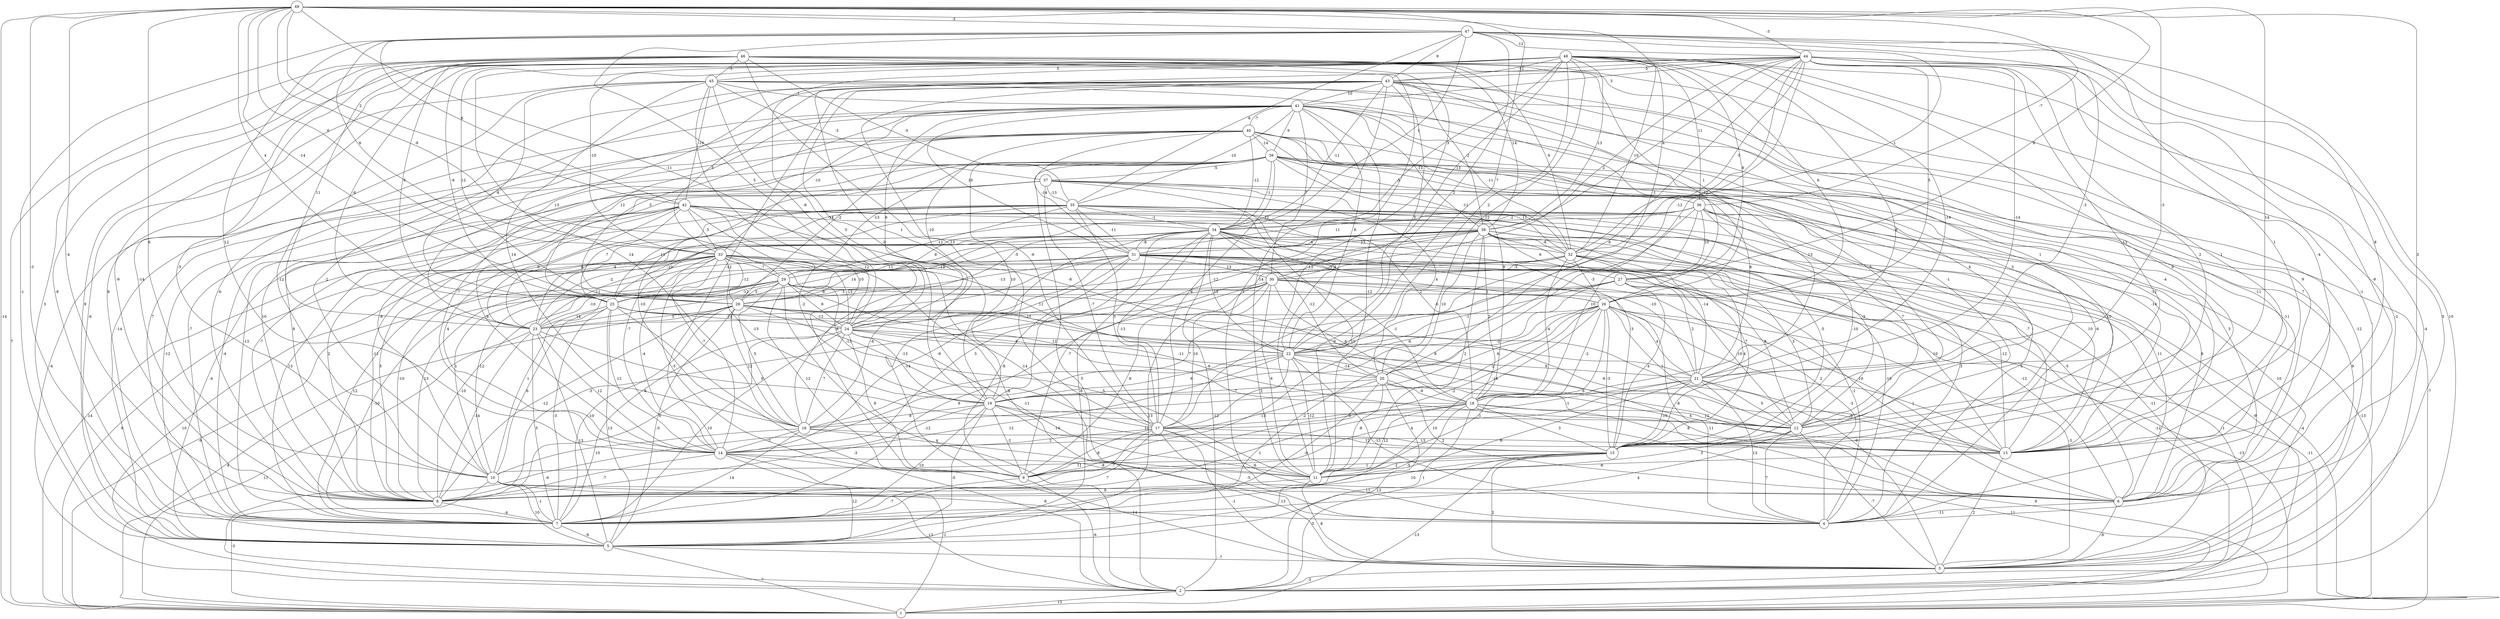 graph { 
	 fontname="Helvetica,Arial,sans-serif" 
	 node [shape = circle]; 
	 49 -- 1 [label = "-14"];
	 49 -- 6 [label = "3"];
	 49 -- 7 [label = "-3"];
	 49 -- 8 [label = "-4"];
	 49 -- 10 [label = "6"];
	 49 -- 12 [label = "14"];
	 49 -- 18 [label = "-3"];
	 49 -- 20 [label = "-1"];
	 49 -- 22 [label = "7"];
	 49 -- 24 [label = "-11"];
	 49 -- 25 [label = "4"];
	 49 -- 27 [label = "9"];
	 49 -- 28 [label = "-14"];
	 49 -- 29 [label = "-9"];
	 49 -- 33 [label = "6"];
	 49 -- 36 [label = "-7"];
	 49 -- 42 [label = "2"];
	 49 -- 44 [label = "-3"];
	 49 -- 47 [label = "-3"];
	 48 -- 2 [label = "-4"];
	 48 -- 3 [label = "-2"];
	 48 -- 4 [label = "-11"];
	 48 -- 5 [label = "9"];
	 48 -- 7 [label = "8"];
	 48 -- 8 [label = "-14"];
	 48 -- 14 [label = "14"];
	 48 -- 18 [label = "8"];
	 48 -- 19 [label = "5"];
	 48 -- 20 [label = "12"];
	 48 -- 21 [label = "-14"];
	 48 -- 22 [label = "2"];
	 48 -- 23 [label = "-9"];
	 48 -- 25 [label = "-6"];
	 48 -- 26 [label = "6"];
	 48 -- 27 [label = "8"];
	 48 -- 30 [label = "13"];
	 48 -- 32 [label = "10"];
	 48 -- 34 [label = "3"];
	 48 -- 36 [label = "11"];
	 48 -- 38 [label = "13"];
	 48 -- 43 [label = "-12"];
	 48 -- 45 [label = "5"];
	 47 -- 2 [label = "10"];
	 47 -- 5 [label = "-1"];
	 47 -- 13 [label = "8"];
	 47 -- 14 [label = "12"];
	 47 -- 15 [label = "1"];
	 47 -- 21 [label = "-3"];
	 47 -- 22 [label = "2"];
	 47 -- 24 [label = "5"];
	 47 -- 32 [label = "-1"];
	 47 -- 33 [label = "6"];
	 47 -- 34 [label = "1"];
	 47 -- 35 [label = "6"];
	 47 -- 42 [label = "6"];
	 47 -- 43 [label = "9"];
	 47 -- 44 [label = "-12"];
	 46 -- 1 [label = "7"];
	 46 -- 4 [label = "1"];
	 46 -- 5 [label = "3"];
	 46 -- 6 [label = "9"];
	 46 -- 7 [label = "-8"];
	 46 -- 8 [label = "-9"];
	 46 -- 10 [label = "-5"];
	 46 -- 11 [label = "-13"];
	 46 -- 13 [label = "1"];
	 46 -- 17 [label = "13"];
	 46 -- 23 [label = "11"];
	 46 -- 25 [label = "8"];
	 46 -- 26 [label = "1"];
	 46 -- 32 [label = "6"];
	 46 -- 35 [label = "-5"];
	 46 -- 38 [label = "14"];
	 46 -- 45 [label = "-3"];
	 45 -- 5 [label = "-6"];
	 45 -- 6 [label = "7"];
	 45 -- 9 [label = "10"];
	 45 -- 10 [label = "-12"];
	 45 -- 13 [label = "9"];
	 45 -- 15 [label = "3"];
	 45 -- 16 [label = "14"];
	 45 -- 24 [label = "-6"];
	 45 -- 25 [label = "-4"];
	 45 -- 37 [label = "-3"];
	 45 -- 41 [label = "-1"];
	 45 -- 42 [label = "-10"];
	 44 -- 3 [label = "5"];
	 44 -- 4 [label = "-1"];
	 44 -- 6 [label = "-9"];
	 44 -- 12 [label = "13"];
	 44 -- 13 [label = "-4"];
	 44 -- 15 [label = "2"];
	 44 -- 17 [label = "6"];
	 44 -- 19 [label = "1"];
	 44 -- 20 [label = "1"];
	 44 -- 21 [label = "-14"];
	 44 -- 22 [label = "-12"];
	 44 -- 26 [label = "5"];
	 44 -- 28 [label = "12"];
	 44 -- 30 [label = "2"];
	 44 -- 32 [label = "-5"];
	 44 -- 33 [label = "-10"];
	 44 -- 38 [label = "-4"];
	 44 -- 41 [label = "3"];
	 44 -- 43 [label = "-5"];
	 43 -- 3 [label = "-12"];
	 43 -- 8 [label = "-6"];
	 43 -- 10 [label = "-2"];
	 43 -- 11 [label = "-14"];
	 43 -- 12 [label = "1"];
	 43 -- 14 [label = "-12"];
	 43 -- 15 [label = "3"];
	 43 -- 17 [label = "-6"];
	 43 -- 19 [label = "-9"];
	 43 -- 22 [label = "3"];
	 43 -- 23 [label = "13"];
	 43 -- 26 [label = "-12"];
	 43 -- 33 [label = "5"];
	 43 -- 34 [label = "-11"];
	 43 -- 38 [label = "-2"];
	 43 -- 41 [label = "10"];
	 42 -- 5 [label = "-4"];
	 42 -- 7 [label = "13"];
	 42 -- 8 [label = "2"];
	 42 -- 12 [label = "-3"];
	 42 -- 13 [label = "-7"];
	 42 -- 14 [label = "4"];
	 42 -- 15 [label = "-3"];
	 42 -- 19 [label = "-2"];
	 42 -- 22 [label = "-8"];
	 42 -- 23 [label = "-8"];
	 42 -- 24 [label = "-12"];
	 42 -- 25 [label = "7"];
	 42 -- 33 [label = "3"];
	 42 -- 34 [label = "-14"];
	 42 -- 38 [label = "12"];
	 41 -- 5 [label = "-14"];
	 41 -- 7 [label = "7"];
	 41 -- 11 [label = "-12"];
	 41 -- 12 [label = "4"];
	 41 -- 13 [label = "-4"];
	 41 -- 15 [label = "-1"];
	 41 -- 22 [label = "8"];
	 41 -- 24 [label = "6"];
	 41 -- 25 [label = "12"];
	 41 -- 28 [label = "3"];
	 41 -- 30 [label = "7"];
	 41 -- 31 [label = "10"];
	 41 -- 32 [label = "-11"];
	 41 -- 33 [label = "-10"];
	 41 -- 35 [label = "-10"];
	 41 -- 38 [label = "-13"];
	 41 -- 39 [label = "9"];
	 41 -- 40 [label = "-7"];
	 40 -- 2 [label = "-4"];
	 40 -- 4 [label = "-6"];
	 40 -- 6 [label = "-11"];
	 40 -- 7 [label = "-7"];
	 40 -- 8 [label = "10"];
	 40 -- 13 [label = "-12"];
	 40 -- 14 [label = "-7"];
	 40 -- 18 [label = "9"];
	 40 -- 21 [label = "13"];
	 40 -- 24 [label = "-10"];
	 40 -- 28 [label = "-2"];
	 40 -- 31 [label = "-14"];
	 40 -- 34 [label = "-12"];
	 40 -- 39 [label = "-14"];
	 39 -- 1 [label = "-7"];
	 39 -- 2 [label = "5"];
	 39 -- 3 [label = "9"];
	 39 -- 5 [label = "-12"];
	 39 -- 6 [label = "3"];
	 39 -- 7 [label = "-13"];
	 39 -- 8 [label = "8"];
	 39 -- 10 [label = "-8"];
	 39 -- 13 [label = "-14"];
	 39 -- 17 [label = "6"];
	 39 -- 19 [label = "10"];
	 39 -- 21 [label = "6"];
	 39 -- 29 [label = "-13"];
	 39 -- 32 [label = "-11"];
	 39 -- 34 [label = "-1"];
	 39 -- 36 [label = "-3"];
	 39 -- 37 [label = "-5"];
	 38 -- 1 [label = "-4"];
	 38 -- 2 [label = "-9"];
	 38 -- 4 [label = "-10"];
	 38 -- 6 [label = "-5"];
	 38 -- 8 [label = "5"];
	 38 -- 9 [label = "-7"];
	 38 -- 11 [label = "2"];
	 38 -- 18 [label = "2"];
	 38 -- 20 [label = "10"];
	 38 -- 21 [label = "-14"];
	 38 -- 23 [label = "-2"];
	 38 -- 24 [label = "-12"];
	 38 -- 25 [label = "11"];
	 38 -- 27 [label = "6"];
	 38 -- 29 [label = "-5"];
	 38 -- 31 [label = "13"];
	 38 -- 32 [label = "-6"];
	 37 -- 3 [label = "10"];
	 37 -- 7 [label = "-4"];
	 37 -- 8 [label = "-7"];
	 37 -- 13 [label = "10"];
	 37 -- 14 [label = "8"];
	 37 -- 16 [label = "-10"];
	 37 -- 17 [label = "-7"];
	 37 -- 20 [label = "4"];
	 37 -- 22 [label = "4"];
	 37 -- 32 [label = "11"];
	 37 -- 35 [label = "-13"];
	 36 -- 1 [label = "-13"];
	 36 -- 4 [label = "5"];
	 36 -- 6 [label = "8"];
	 36 -- 9 [label = "-6"];
	 36 -- 12 [label = "7"];
	 36 -- 15 [label = "-10"];
	 36 -- 18 [label = "10"];
	 36 -- 23 [label = "4"];
	 36 -- 27 [label = "10"];
	 36 -- 28 [label = "8"];
	 36 -- 31 [label = "11"];
	 36 -- 34 [label = "-2"];
	 35 -- 1 [label = "14"];
	 35 -- 4 [label = "3"];
	 35 -- 6 [label = "11"];
	 35 -- 8 [label = "-11"];
	 35 -- 11 [label = "10"];
	 35 -- 13 [label = "10"];
	 35 -- 14 [label = "-7"];
	 35 -- 15 [label = "-5"];
	 35 -- 17 [label = "3"];
	 35 -- 18 [label = "-6"];
	 35 -- 23 [label = "6"];
	 35 -- 25 [label = "11"];
	 35 -- 29 [label = "-12"];
	 35 -- 31 [label = "-11"];
	 35 -- 34 [label = "-1"];
	 34 -- 1 [label = "9"];
	 34 -- 2 [label = "-12"];
	 34 -- 3 [label = "-11"];
	 34 -- 5 [label = "-6"];
	 34 -- 9 [label = "-13"];
	 34 -- 15 [label = "7"];
	 34 -- 16 [label = "-6"];
	 34 -- 17 [label = "-13"];
	 34 -- 19 [label = "-1"];
	 34 -- 20 [label = "-12"];
	 34 -- 21 [label = "-10"];
	 34 -- 22 [label = "13"];
	 34 -- 25 [label = "-10"];
	 34 -- 26 [label = "-1"];
	 34 -- 28 [label = "-13"];
	 34 -- 31 [label = "-8"];
	 34 -- 32 [label = "-6"];
	 33 -- 2 [label = "10"];
	 33 -- 4 [label = "-8"];
	 33 -- 6 [label = "-10"];
	 33 -- 7 [label = "12"];
	 33 -- 8 [label = "-10"];
	 33 -- 9 [label = "-5"];
	 33 -- 10 [label = "1"];
	 33 -- 11 [label = "-14"];
	 33 -- 14 [label = "-4"];
	 33 -- 16 [label = "-7"];
	 33 -- 17 [label = "-13"];
	 33 -- 19 [label = "-13"];
	 33 -- 22 [label = "11"];
	 33 -- 23 [label = "-11"];
	 33 -- 24 [label = "-13"];
	 33 -- 28 [label = "-12"];
	 33 -- 29 [label = "-7"];
	 32 -- 2 [label = "-1"];
	 32 -- 10 [label = "-12"];
	 32 -- 12 [label = "3"];
	 32 -- 13 [label = "-12"];
	 32 -- 14 [label = "3"];
	 32 -- 15 [label = "4"];
	 32 -- 18 [label = "-4"];
	 32 -- 23 [label = "3"];
	 32 -- 25 [label = "14"];
	 32 -- 26 [label = "-3"];
	 32 -- 30 [label = "-3"];
	 31 -- 1 [label = "-9"];
	 31 -- 2 [label = "-12"];
	 31 -- 4 [label = "-1"];
	 31 -- 6 [label = "-12"];
	 31 -- 7 [label = "9"];
	 31 -- 8 [label = "13"];
	 31 -- 9 [label = "-8"];
	 31 -- 12 [label = "8"];
	 31 -- 13 [label = "10"];
	 31 -- 14 [label = "-9"];
	 31 -- 16 [label = "-6"];
	 31 -- 18 [label = "-1"];
	 31 -- 28 [label = "-13"];
	 31 -- 30 [label = "13"];
	 30 -- 1 [label = "-13"];
	 30 -- 4 [label = "-3"];
	 30 -- 5 [label = "13"];
	 30 -- 7 [label = "9"];
	 30 -- 8 [label = "-3"];
	 30 -- 9 [label = "8"];
	 30 -- 11 [label = "6"];
	 30 -- 17 [label = "10"];
	 30 -- 18 [label = "6"];
	 30 -- 25 [label = "-8"];
	 30 -- 26 [label = "1"];
	 29 -- 2 [label = "4"];
	 29 -- 4 [label = "-8"];
	 29 -- 7 [label = "-10"];
	 29 -- 8 [label = "-10"];
	 29 -- 9 [label = "12"];
	 29 -- 10 [label = "1"];
	 29 -- 12 [label = "8"];
	 29 -- 16 [label = "5"];
	 29 -- 18 [label = "12"];
	 29 -- 23 [label = "-10"];
	 29 -- 24 [label = "8"];
	 29 -- 25 [label = "-12"];
	 29 -- 28 [label = "5"];
	 28 -- 1 [label = "4"];
	 28 -- 3 [label = "-9"];
	 28 -- 5 [label = "-5"];
	 28 -- 7 [label = "-10"];
	 28 -- 8 [label = "-12"];
	 28 -- 11 [label = "5"];
	 28 -- 13 [label = "-14"];
	 28 -- 16 [label = "12"];
	 28 -- 21 [label = "-9"];
	 28 -- 23 [label = "5"];
	 28 -- 24 [label = "-12"];
	 27 -- 1 [label = "-11"];
	 27 -- 12 [label = "-10"];
	 27 -- 15 [label = "4"];
	 27 -- 16 [label = "7"];
	 27 -- 19 [label = "-2"];
	 27 -- 21 [label = "2"];
	 27 -- 22 [label = "-1"];
	 27 -- 25 [label = "2"];
	 26 -- 3 [label = "-3"];
	 26 -- 5 [label = "10"];
	 26 -- 6 [label = "-1"];
	 26 -- 7 [label = "-2"];
	 26 -- 9 [label = "-2"];
	 26 -- 11 [label = "6"];
	 26 -- 12 [label = "1"];
	 26 -- 13 [label = "2"];
	 26 -- 15 [label = "-3"];
	 26 -- 16 [label = "-2"];
	 26 -- 18 [label = "-2"];
	 26 -- 19 [label = "6"];
	 26 -- 21 [label = "4"];
	 26 -- 23 [label = "10"];
	 25 -- 2 [label = "-3"];
	 25 -- 5 [label = "13"];
	 25 -- 7 [label = "-3"];
	 25 -- 10 [label = "6"];
	 25 -- 12 [label = "-6"];
	 25 -- 13 [label = "-6"];
	 25 -- 14 [label = "12"];
	 25 -- 23 [label = "14"];
	 25 -- 24 [label = "-14"];
	 24 -- 6 [label = "4"];
	 24 -- 7 [label = "10"];
	 24 -- 8 [label = "6"];
	 24 -- 9 [label = "8"];
	 24 -- 11 [label = "-11"];
	 24 -- 16 [label = "7"];
	 24 -- 19 [label = "-14"];
	 24 -- 20 [label = "-11"];
	 24 -- 22 [label = "5"];
	 23 -- 1 [label = "11"];
	 23 -- 5 [label = "13"];
	 23 -- 7 [label = "5"];
	 23 -- 8 [label = "-14"];
	 23 -- 14 [label = "12"];
	 23 -- 17 [label = "9"];
	 22 -- 2 [label = "-6"];
	 22 -- 4 [label = "-12"];
	 22 -- 6 [label = "11"];
	 22 -- 8 [label = "12"];
	 22 -- 11 [label = "-12"];
	 22 -- 17 [label = "2"];
	 22 -- 19 [label = "6"];
	 22 -- 20 [label = "-14"];
	 22 -- 21 [label = "9"];
	 21 -- 4 [label = "13"];
	 21 -- 8 [label = "6"];
	 21 -- 9 [label = "4"];
	 21 -- 12 [label = "5"];
	 21 -- 13 [label = "-6"];
	 21 -- 15 [label = "-10"];
	 21 -- 17 [label = "-1"];
	 20 -- 1 [label = "6"];
	 20 -- 2 [label = "13"];
	 20 -- 6 [label = "2"];
	 20 -- 7 [label = "-9"];
	 20 -- 11 [label = "-8"];
	 20 -- 14 [label = "-13"];
	 20 -- 18 [label = "-9"];
	 20 -- 19 [label = "-7"];
	 19 -- 5 [label = "-5"];
	 19 -- 7 [label = "10"];
	 19 -- 9 [label = "-2"];
	 19 -- 12 [label = "-1"];
	 19 -- 13 [label = "10"];
	 19 -- 14 [label = "-12"];
	 19 -- 15 [label = "-14"];
	 19 -- 16 [label = "-9"];
	 18 -- 1 [label = "11"];
	 18 -- 5 [label = "1"];
	 18 -- 7 [label = "-5"];
	 18 -- 8 [label = "1"];
	 18 -- 11 [label = "12"];
	 18 -- 12 [label = "12"];
	 18 -- 13 [label = "8"];
	 18 -- 15 [label = "3"];
	 18 -- 17 [label = "-9"];
	 17 -- 3 [label = "-1"];
	 17 -- 4 [label = "-5"];
	 17 -- 6 [label = "-6"];
	 17 -- 7 [label = "7"];
	 17 -- 8 [label = "-7"];
	 17 -- 9 [label = "-8"];
	 17 -- 14 [label = "2"];
	 17 -- 15 [label = "12"];
	 16 -- 3 [label = "13"];
	 16 -- 7 [label = "14"];
	 16 -- 10 [label = "10"];
	 16 -- 13 [label = "13"];
	 16 -- 14 [label = "-2"];
	 15 -- 1 [label = "-13"];
	 15 -- 2 [label = "-5"];
	 15 -- 3 [label = "2"];
	 15 -- 8 [label = "10"];
	 15 -- 9 [label = "1"];
	 15 -- 10 [label = "11"];
	 15 -- 11 [label = "2"];
	 14 -- 1 [label = "-1"];
	 14 -- 3 [label = "14"];
	 14 -- 5 [label = "12"];
	 14 -- 8 [label = "-7"];
	 14 -- 11 [label = "-8"];
	 13 -- 3 [label = "2"];
	 13 -- 11 [label = "-6"];
	 12 -- 3 [label = "-7"];
	 12 -- 4 [label = "7"];
	 12 -- 7 [label = "4"];
	 12 -- 11 [label = "5"];
	 11 -- 3 [label = "8"];
	 11 -- 8 [label = "9"];
	 10 -- 1 [label = "-3"];
	 10 -- 2 [label = "-13"];
	 10 -- 4 [label = "8"];
	 10 -- 5 [label = "10"];
	 10 -- 6 [label = "11"];
	 10 -- 7 [label = "-1"];
	 9 -- 2 [label = "-6"];
	 9 -- 7 [label = "-7"];
	 8 -- 7 [label = "-4"];
	 7 -- 5 [label = "-6"];
	 6 -- 3 [label = "-6"];
	 6 -- 4 [label = "-11"];
	 5 -- 1 [label = "7"];
	 5 -- 3 [label = "-7"];
	 3 -- 2 [label = "-3"];
	 2 -- 1 [label = "13"];
	 1;
	 2;
	 3;
	 4;
	 5;
	 6;
	 7;
	 8;
	 9;
	 10;
	 11;
	 12;
	 13;
	 14;
	 15;
	 16;
	 17;
	 18;
	 19;
	 20;
	 21;
	 22;
	 23;
	 24;
	 25;
	 26;
	 27;
	 28;
	 29;
	 30;
	 31;
	 32;
	 33;
	 34;
	 35;
	 36;
	 37;
	 38;
	 39;
	 40;
	 41;
	 42;
	 43;
	 44;
	 45;
	 46;
	 47;
	 48;
	 49;
}
